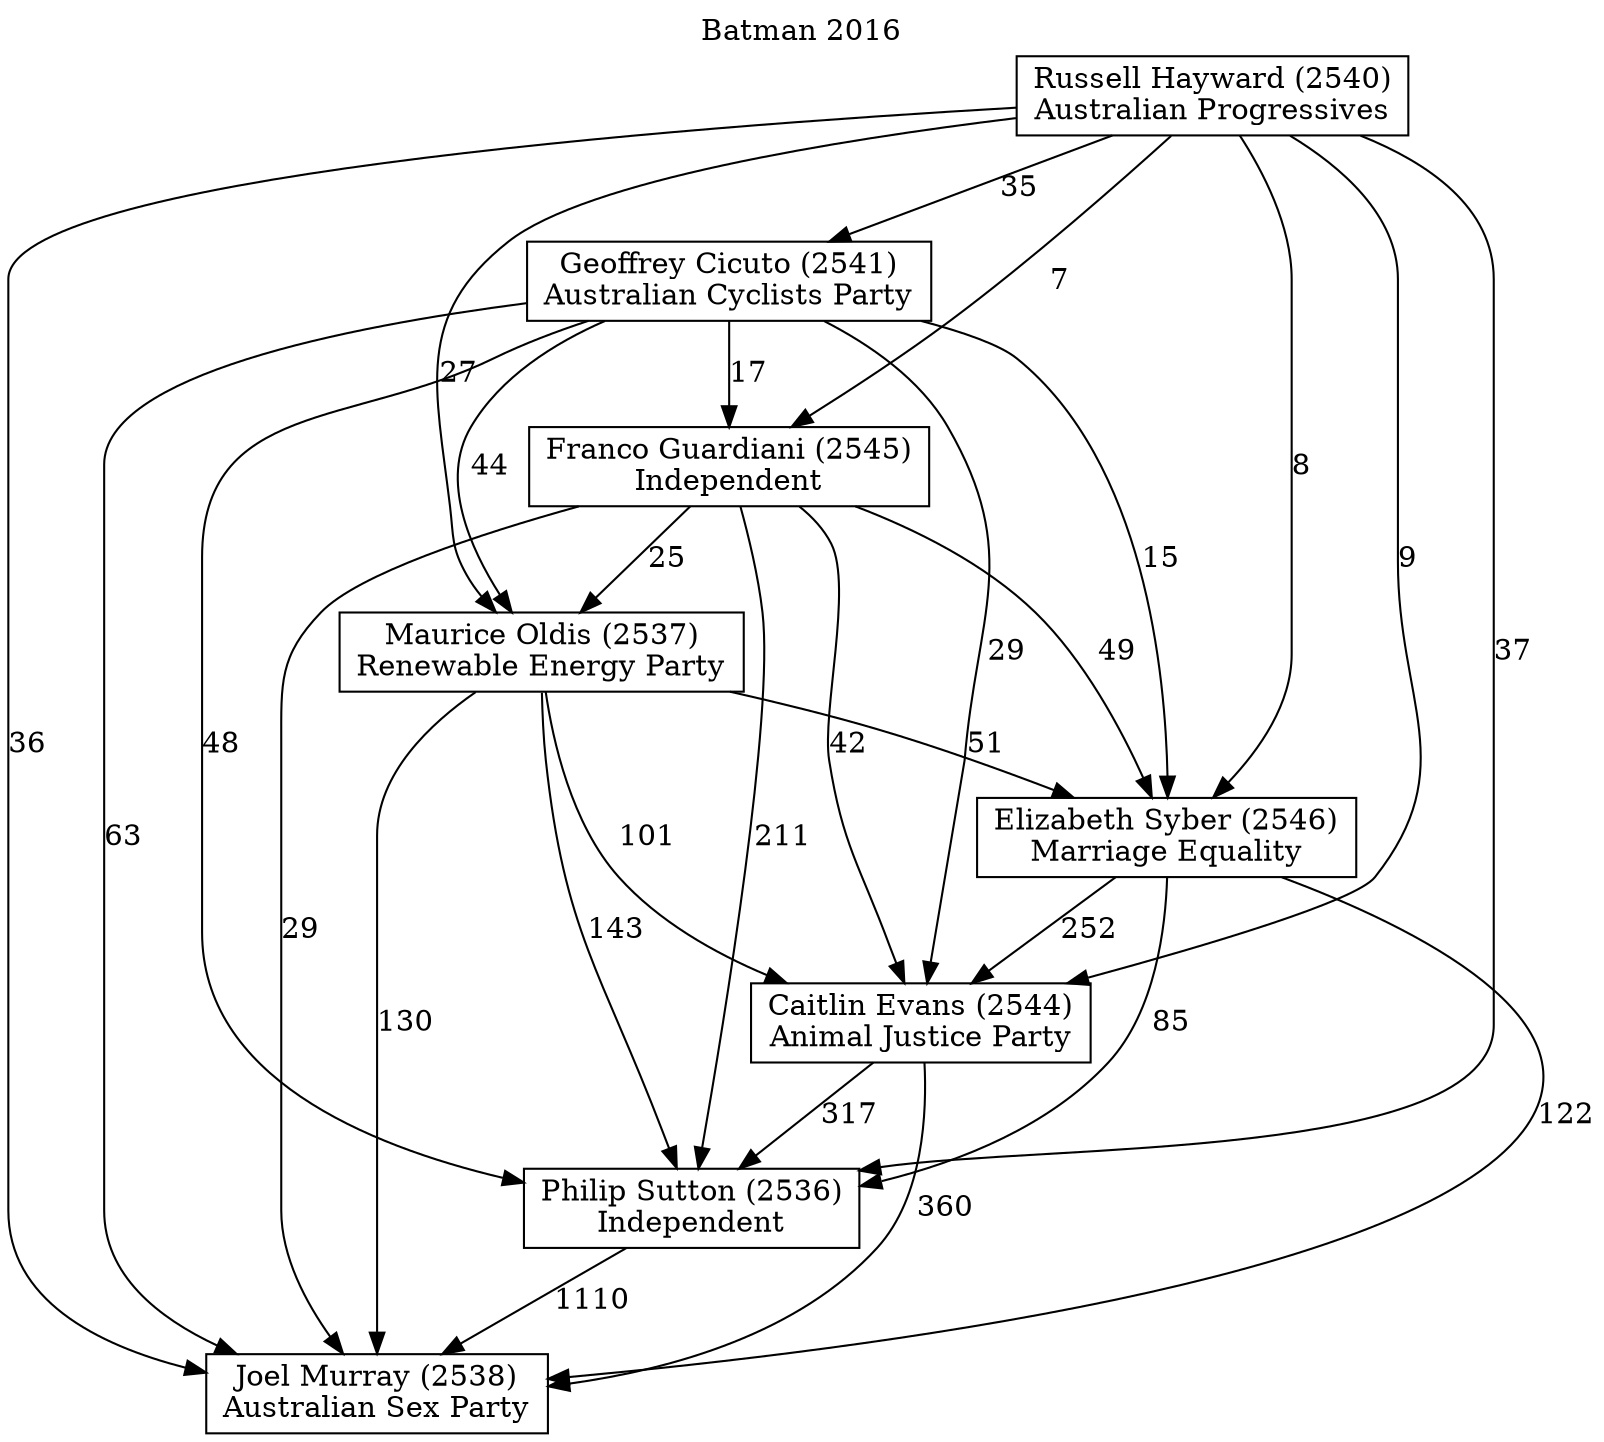 // House preference flow
digraph "Joel Murray (2538)_Batman_2016" {
	graph [label="Batman 2016" labelloc=t mclimit=10]
	node [shape=box]
	"Joel Murray (2538)" [label="Joel Murray (2538)
Australian Sex Party"]
	"Maurice Oldis (2537)" [label="Maurice Oldis (2537)
Renewable Energy Party"]
	"Philip Sutton (2536)" [label="Philip Sutton (2536)
Independent"]
	"Geoffrey Cicuto (2541)" [label="Geoffrey Cicuto (2541)
Australian Cyclists Party"]
	"Franco Guardiani (2545)" [label="Franco Guardiani (2545)
Independent"]
	"Caitlin Evans (2544)" [label="Caitlin Evans (2544)
Animal Justice Party"]
	"Russell Hayward (2540)" [label="Russell Hayward (2540)
Australian Progressives"]
	"Elizabeth Syber (2546)" [label="Elizabeth Syber (2546)
Marriage Equality"]
	"Franco Guardiani (2545)" -> "Maurice Oldis (2537)" [label=25]
	"Geoffrey Cicuto (2541)" -> "Philip Sutton (2536)" [label=48]
	"Geoffrey Cicuto (2541)" -> "Elizabeth Syber (2546)" [label=15]
	"Russell Hayward (2540)" -> "Philip Sutton (2536)" [label=37]
	"Elizabeth Syber (2546)" -> "Philip Sutton (2536)" [label=85]
	"Maurice Oldis (2537)" -> "Elizabeth Syber (2546)" [label=51]
	"Franco Guardiani (2545)" -> "Caitlin Evans (2544)" [label=42]
	"Russell Hayward (2540)" -> "Maurice Oldis (2537)" [label=27]
	"Franco Guardiani (2545)" -> "Joel Murray (2538)" [label=29]
	"Elizabeth Syber (2546)" -> "Joel Murray (2538)" [label=122]
	"Geoffrey Cicuto (2541)" -> "Maurice Oldis (2537)" [label=44]
	"Geoffrey Cicuto (2541)" -> "Joel Murray (2538)" [label=63]
	"Caitlin Evans (2544)" -> "Joel Murray (2538)" [label=360]
	"Franco Guardiani (2545)" -> "Elizabeth Syber (2546)" [label=49]
	"Geoffrey Cicuto (2541)" -> "Caitlin Evans (2544)" [label=29]
	"Maurice Oldis (2537)" -> "Caitlin Evans (2544)" [label=101]
	"Russell Hayward (2540)" -> "Caitlin Evans (2544)" [label=9]
	"Philip Sutton (2536)" -> "Joel Murray (2538)" [label=1110]
	"Russell Hayward (2540)" -> "Joel Murray (2538)" [label=36]
	"Maurice Oldis (2537)" -> "Philip Sutton (2536)" [label=143]
	"Elizabeth Syber (2546)" -> "Caitlin Evans (2544)" [label=252]
	"Caitlin Evans (2544)" -> "Philip Sutton (2536)" [label=317]
	"Russell Hayward (2540)" -> "Geoffrey Cicuto (2541)" [label=35]
	"Geoffrey Cicuto (2541)" -> "Franco Guardiani (2545)" [label=17]
	"Maurice Oldis (2537)" -> "Joel Murray (2538)" [label=130]
	"Franco Guardiani (2545)" -> "Philip Sutton (2536)" [label=211]
	"Russell Hayward (2540)" -> "Elizabeth Syber (2546)" [label=8]
	"Russell Hayward (2540)" -> "Franco Guardiani (2545)" [label=7]
}
